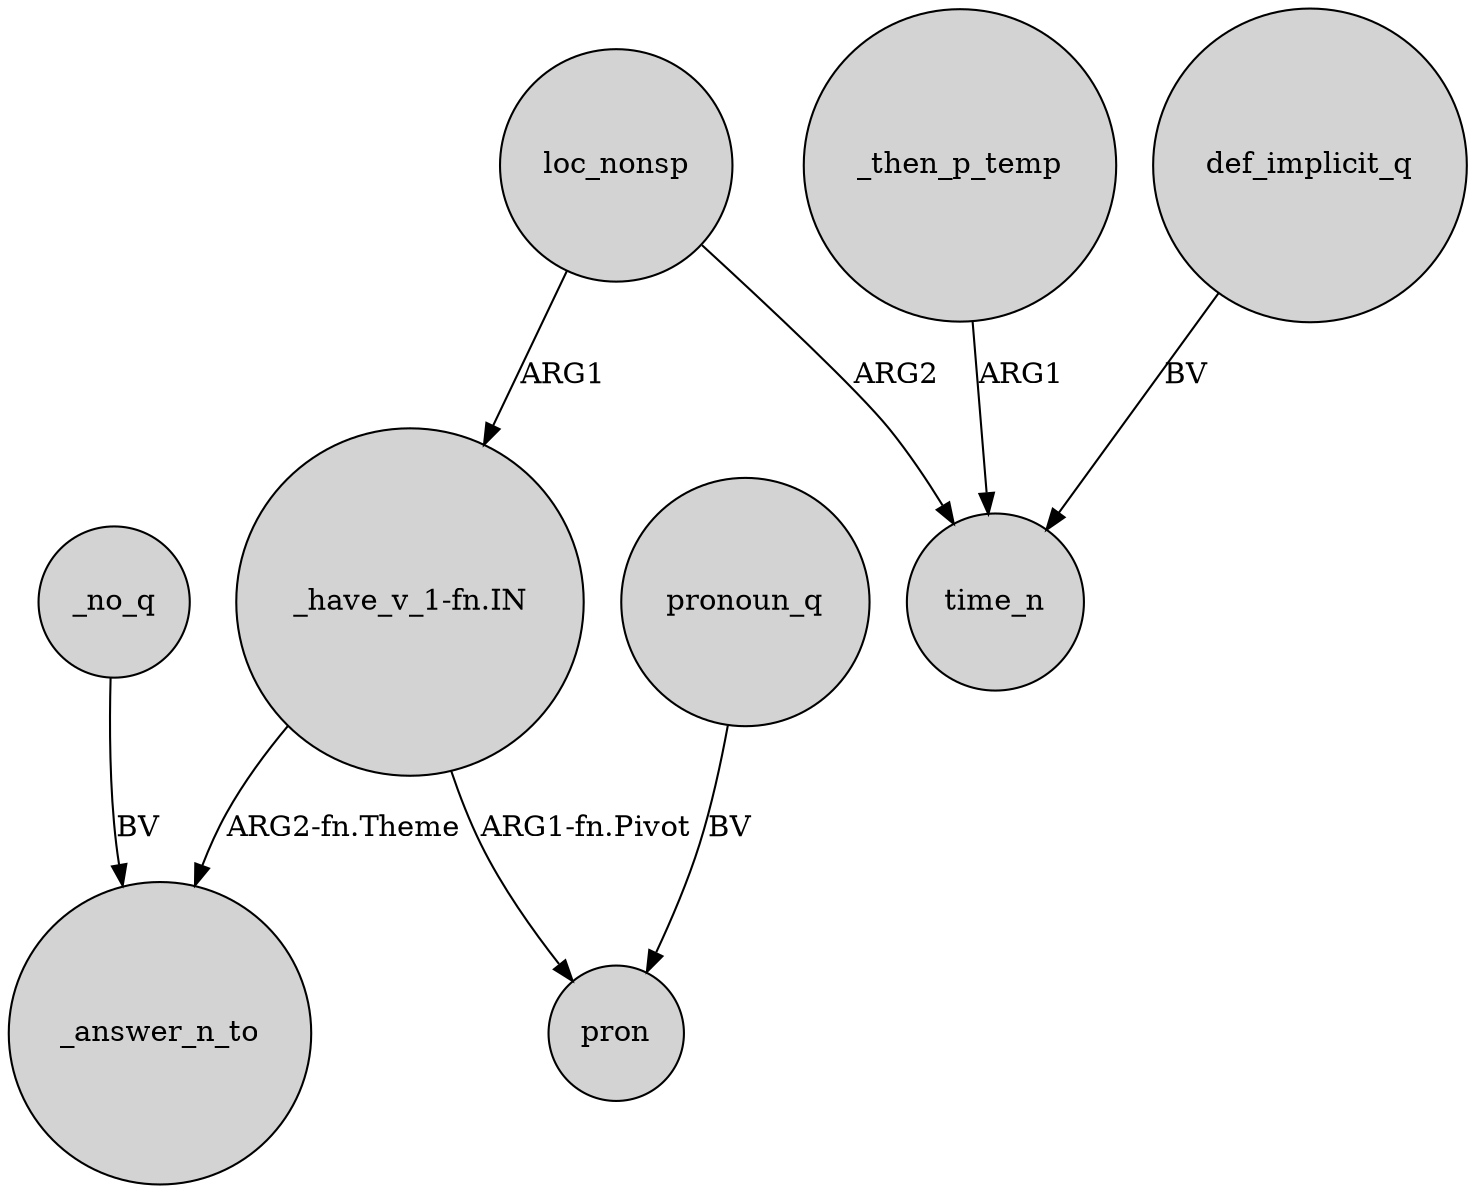 digraph {
	node [shape=circle style=filled]
	_no_q -> _answer_n_to [label=BV]
	"_have_v_1-fn.IN" -> pron [label="ARG1-fn.Pivot"]
	_then_p_temp -> time_n [label=ARG1]
	loc_nonsp -> time_n [label=ARG2]
	loc_nonsp -> "_have_v_1-fn.IN" [label=ARG1]
	def_implicit_q -> time_n [label=BV]
	"_have_v_1-fn.IN" -> _answer_n_to [label="ARG2-fn.Theme"]
	pronoun_q -> pron [label=BV]
}
